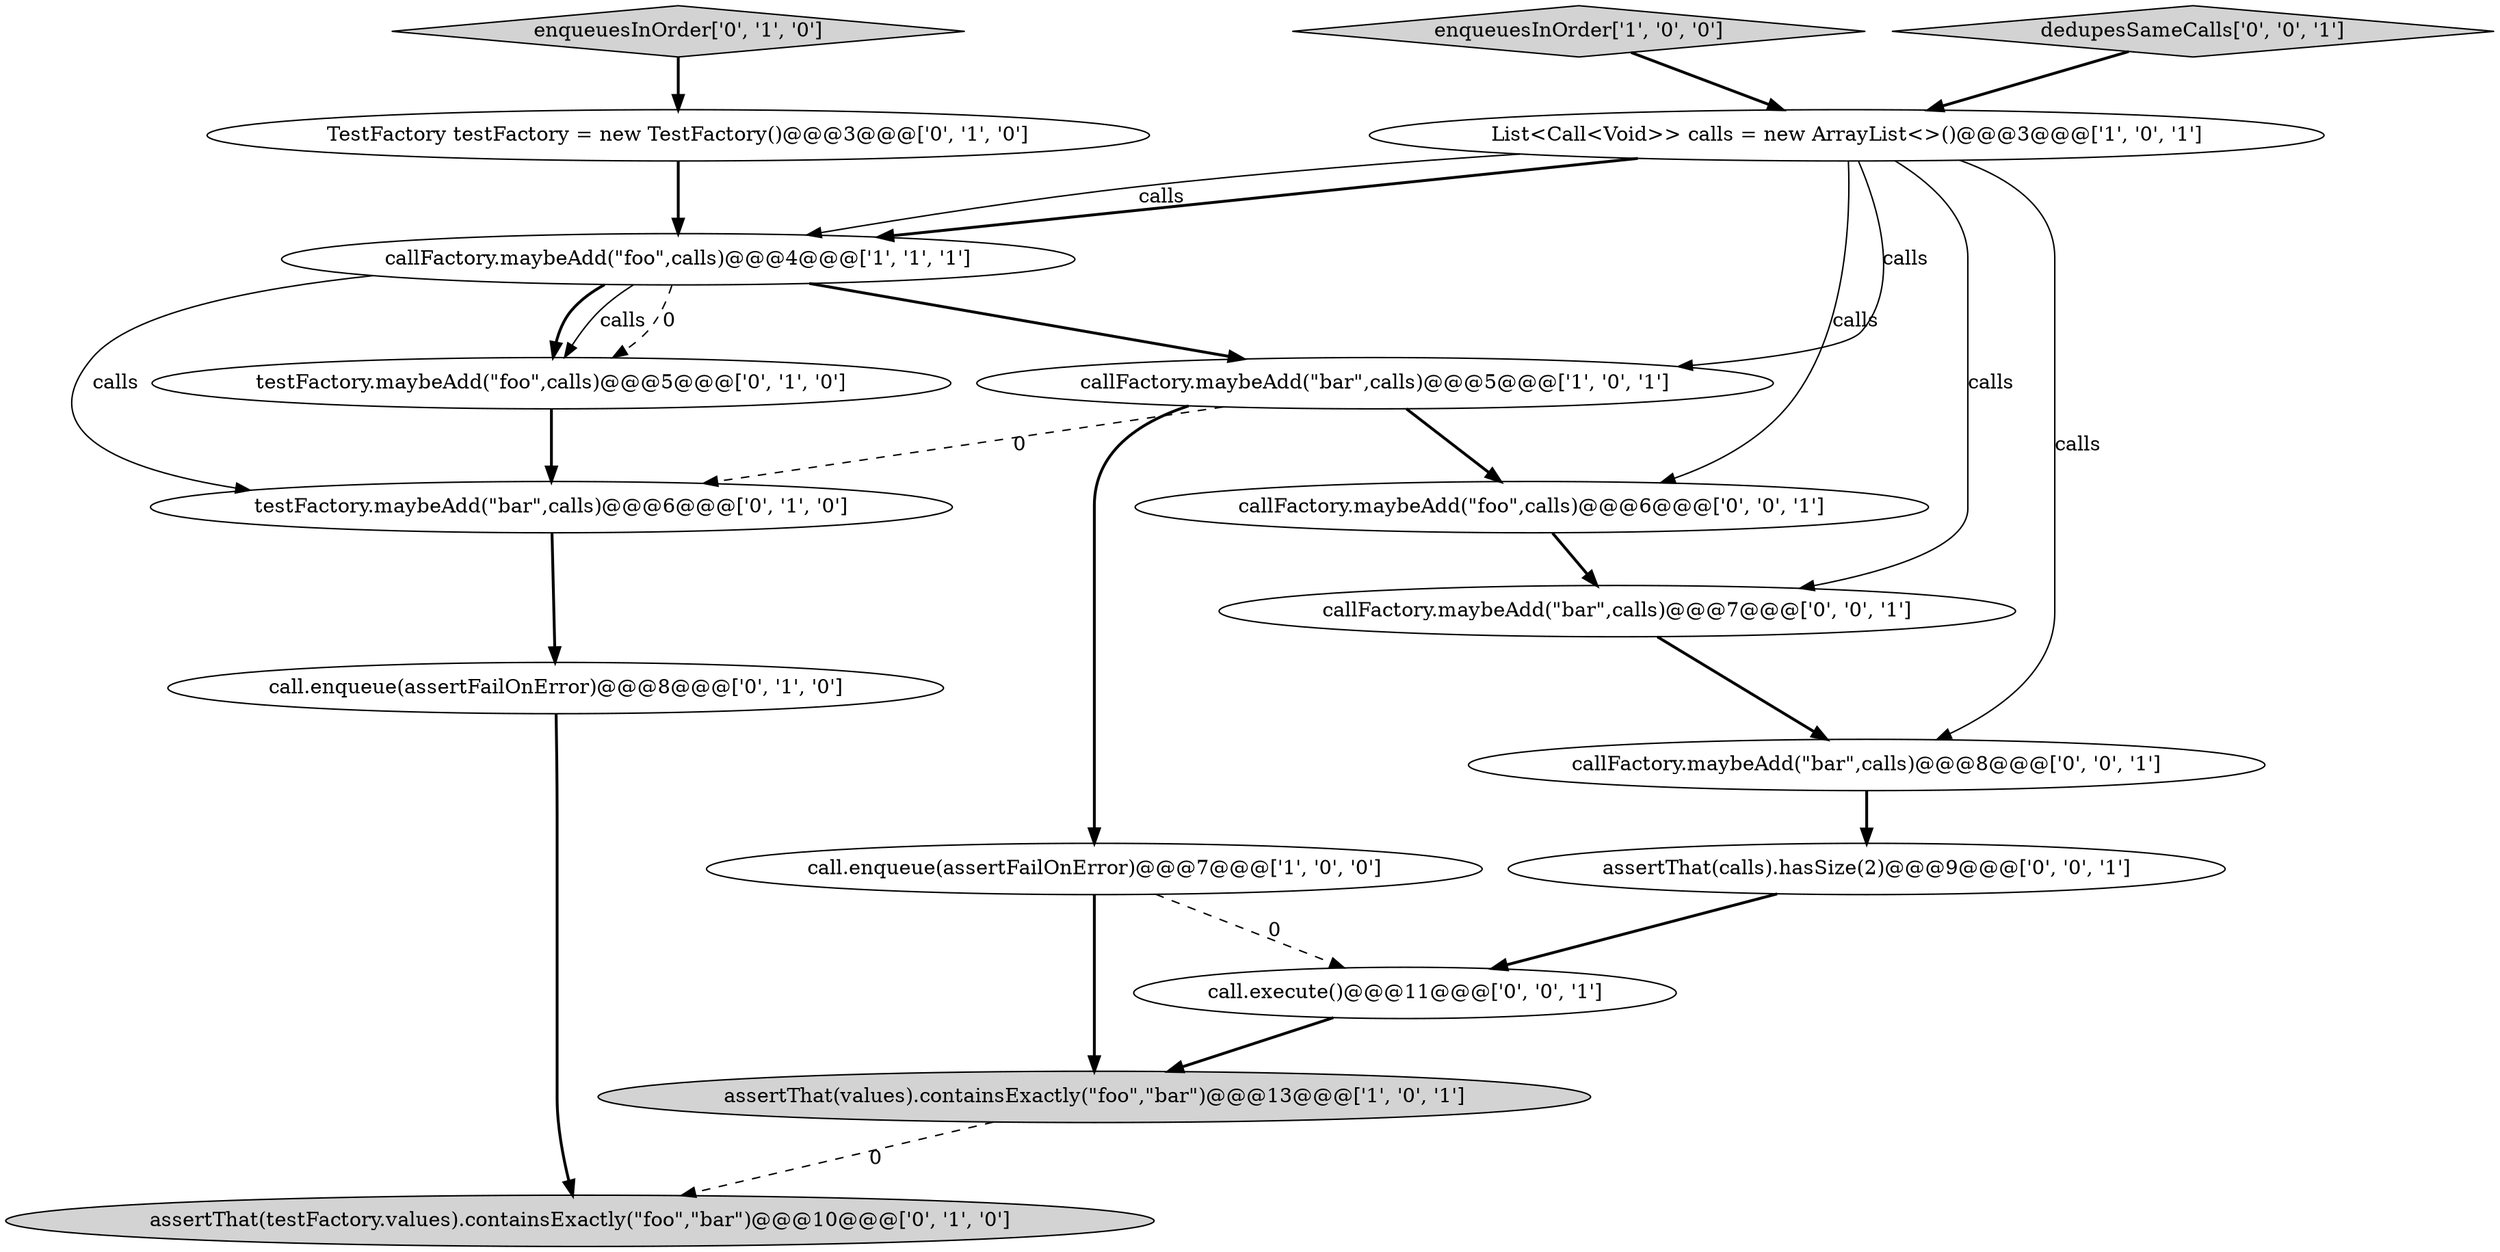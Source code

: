 digraph {
12 [style = filled, label = "call.execute()@@@11@@@['0', '0', '1']", fillcolor = white, shape = ellipse image = "AAA0AAABBB3BBB"];
7 [style = filled, label = "call.enqueue(assertFailOnError)@@@8@@@['0', '1', '0']", fillcolor = white, shape = ellipse image = "AAA0AAABBB2BBB"];
9 [style = filled, label = "assertThat(testFactory.values).containsExactly(\"foo\",\"bar\")@@@10@@@['0', '1', '0']", fillcolor = lightgray, shape = ellipse image = "AAA1AAABBB2BBB"];
16 [style = filled, label = "callFactory.maybeAdd(\"foo\",calls)@@@6@@@['0', '0', '1']", fillcolor = white, shape = ellipse image = "AAA0AAABBB3BBB"];
5 [style = filled, label = "assertThat(values).containsExactly(\"foo\",\"bar\")@@@13@@@['1', '0', '1']", fillcolor = lightgray, shape = ellipse image = "AAA0AAABBB1BBB"];
4 [style = filled, label = "callFactory.maybeAdd(\"bar\",calls)@@@5@@@['1', '0', '1']", fillcolor = white, shape = ellipse image = "AAA0AAABBB1BBB"];
11 [style = filled, label = "enqueuesInOrder['0', '1', '0']", fillcolor = lightgray, shape = diamond image = "AAA0AAABBB2BBB"];
0 [style = filled, label = "enqueuesInOrder['1', '0', '0']", fillcolor = lightgray, shape = diamond image = "AAA0AAABBB1BBB"];
10 [style = filled, label = "testFactory.maybeAdd(\"foo\",calls)@@@5@@@['0', '1', '0']", fillcolor = white, shape = ellipse image = "AAA1AAABBB2BBB"];
8 [style = filled, label = "testFactory.maybeAdd(\"bar\",calls)@@@6@@@['0', '1', '0']", fillcolor = white, shape = ellipse image = "AAA1AAABBB2BBB"];
14 [style = filled, label = "callFactory.maybeAdd(\"bar\",calls)@@@7@@@['0', '0', '1']", fillcolor = white, shape = ellipse image = "AAA0AAABBB3BBB"];
6 [style = filled, label = "TestFactory testFactory = new TestFactory()@@@3@@@['0', '1', '0']", fillcolor = white, shape = ellipse image = "AAA1AAABBB2BBB"];
1 [style = filled, label = "List<Call<Void>> calls = new ArrayList<>()@@@3@@@['1', '0', '1']", fillcolor = white, shape = ellipse image = "AAA0AAABBB1BBB"];
13 [style = filled, label = "assertThat(calls).hasSize(2)@@@9@@@['0', '0', '1']", fillcolor = white, shape = ellipse image = "AAA0AAABBB3BBB"];
17 [style = filled, label = "dedupesSameCalls['0', '0', '1']", fillcolor = lightgray, shape = diamond image = "AAA0AAABBB3BBB"];
15 [style = filled, label = "callFactory.maybeAdd(\"bar\",calls)@@@8@@@['0', '0', '1']", fillcolor = white, shape = ellipse image = "AAA0AAABBB3BBB"];
3 [style = filled, label = "callFactory.maybeAdd(\"foo\",calls)@@@4@@@['1', '1', '1']", fillcolor = white, shape = ellipse image = "AAA0AAABBB1BBB"];
2 [style = filled, label = "call.enqueue(assertFailOnError)@@@7@@@['1', '0', '0']", fillcolor = white, shape = ellipse image = "AAA0AAABBB1BBB"];
3->10 [style = bold, label=""];
3->10 [style = solid, label="calls"];
1->16 [style = solid, label="calls"];
4->16 [style = bold, label=""];
3->8 [style = solid, label="calls"];
7->9 [style = bold, label=""];
2->5 [style = bold, label=""];
3->10 [style = dashed, label="0"];
10->8 [style = bold, label=""];
11->6 [style = bold, label=""];
0->1 [style = bold, label=""];
4->2 [style = bold, label=""];
13->12 [style = bold, label=""];
12->5 [style = bold, label=""];
1->3 [style = bold, label=""];
1->15 [style = solid, label="calls"];
1->14 [style = solid, label="calls"];
16->14 [style = bold, label=""];
6->3 [style = bold, label=""];
1->4 [style = solid, label="calls"];
15->13 [style = bold, label=""];
4->8 [style = dashed, label="0"];
1->3 [style = solid, label="calls"];
8->7 [style = bold, label=""];
14->15 [style = bold, label=""];
3->4 [style = bold, label=""];
5->9 [style = dashed, label="0"];
2->12 [style = dashed, label="0"];
17->1 [style = bold, label=""];
}
